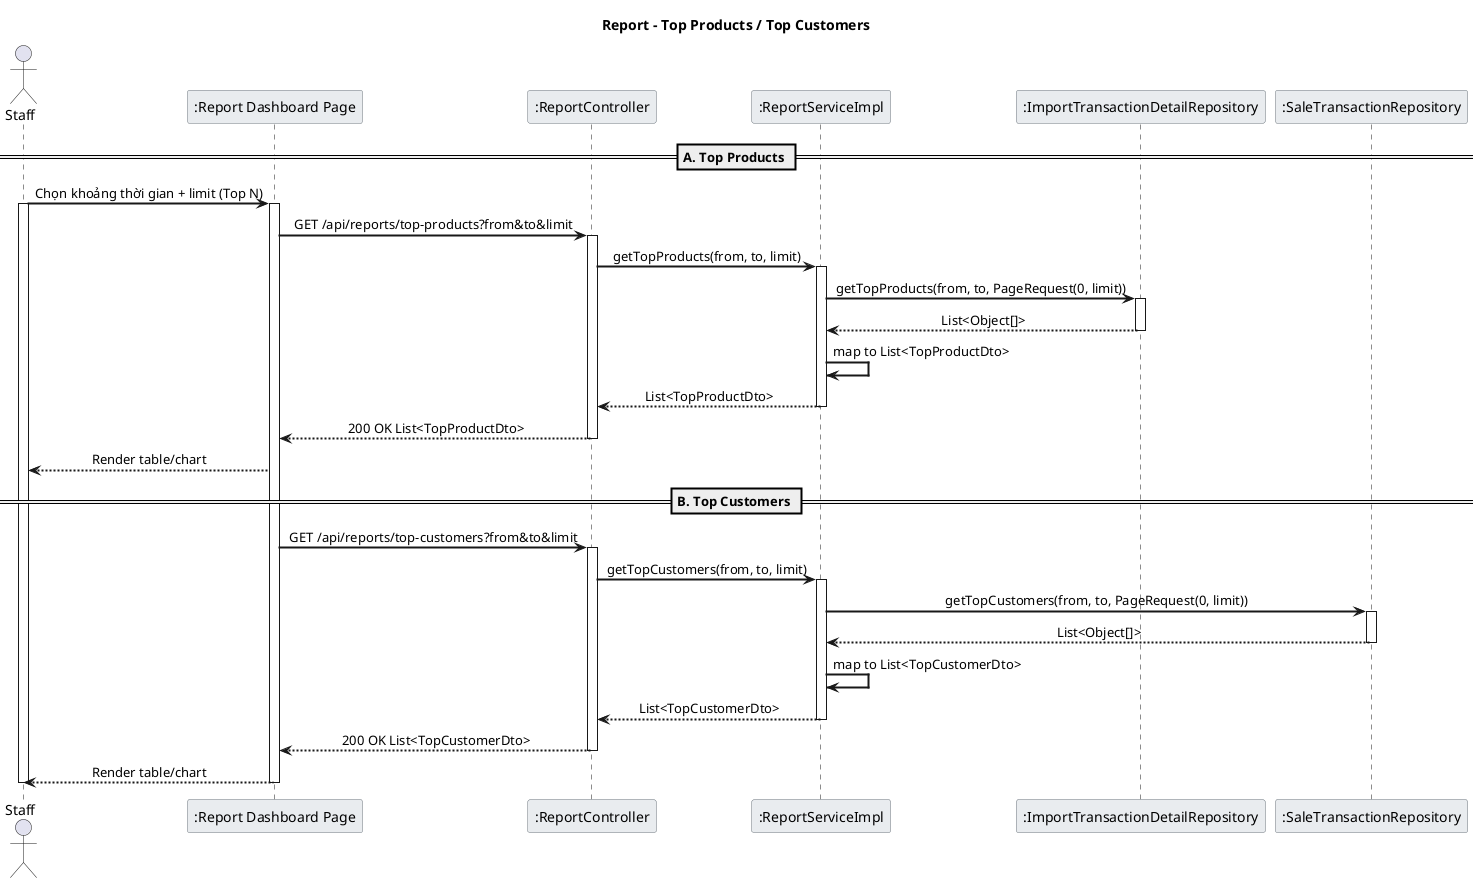 @startuml Report_3_TopEntities_Sequence

skinparam backgroundColor white
skinparam sequenceArrowThickness 2
skinparam sequenceMessageAlign center
skinparam sequenceGroupBodyBackgroundColor #F8F9FA
skinparam sequenceParticipantBorderColor #6C757D
skinparam sequenceParticipantBackgroundColor #E9ECEF
skinparam sequenceLifeLineStroke dash

title Report – Top Products / Top Customers

actor Staff
participant ":Report Dashboard Page" as UI
participant ":ReportController" as RC
participant ":ReportServiceImpl" as RS
participant ":ImportTransactionDetailRepository" as DetailRepo
participant ":SaleTransactionRepository" as SaleRepo

== A. Top Products ==
Staff -> UI: Chọn khoảng thời gian + limit (Top N)
activate Staff
activate UI
UI -> RC: GET /api/reports/top-products?from&to&limit
activate RC
RC -> RS: getTopProducts(from, to, limit)
activate RS
RS -> DetailRepo: getTopProducts(from, to, PageRequest(0, limit))
activate DetailRepo
DetailRepo --> RS: List<Object[]>
deactivate DetailRepo
RS -> RS: map to List<TopProductDto>
RS --> RC: List<TopProductDto>
deactivate RS
RC --> UI: 200 OK List<TopProductDto>
deactivate RC
UI --> Staff: Render table/chart

== B. Top Customers ==
UI -> RC: GET /api/reports/top-customers?from&to&limit
activate RC
RC -> RS: getTopCustomers(from, to, limit)
activate RS
RS -> SaleRepo: getTopCustomers(from, to, PageRequest(0, limit))
activate SaleRepo
SaleRepo --> RS: List<Object[]>
deactivate SaleRepo
RS -> RS: map to List<TopCustomerDto>
RS --> RC: List<TopCustomerDto>
deactivate RS
RC --> UI: 200 OK List<TopCustomerDto>
deactivate RC
UI --> Staff: Render table/chart

deactivate UI
deactivate Staff

@enduml
